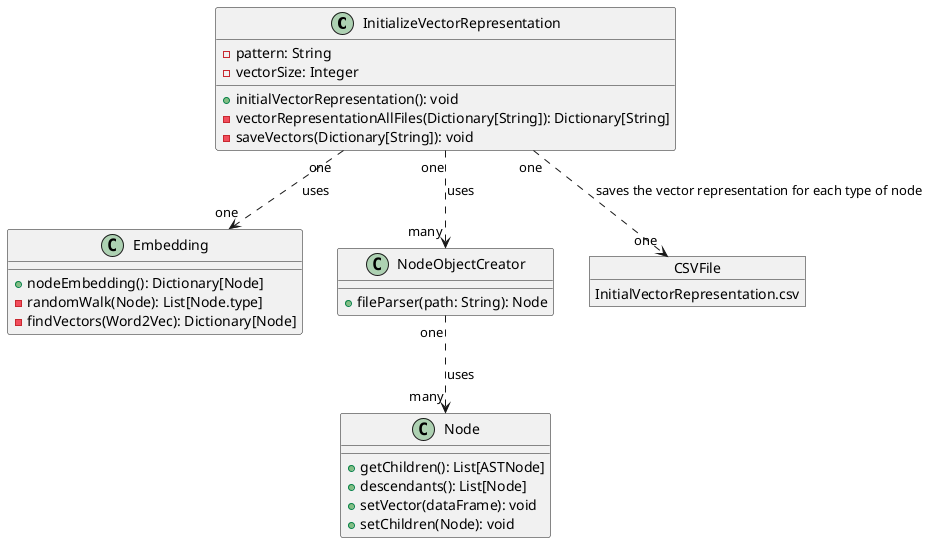 @startuml Initial_vector_representation-model

class InitializeVectorRepresentation {
    - pattern: String
    - vectorSize: Integer
    + initialVectorRepresentation(): void
    - vectorRepresentationAllFiles(Dictionary[String]): Dictionary[String]
    - saveVectors(Dictionary[String]): void
}


class Embedding {
    + nodeEmbedding(): Dictionary[Node]
    - randomWalk(Node): List[Node.type]
    - findVectors(Word2Vec): Dictionary[Node]
}

class Node {

    + getChildren(): List[ASTNode]
    + descendants(): List[Node]
    + setVector(dataFrame): void
    + setChildren(Node): void
}


class NodeObjectCreator {
    + fileParser(path: String): Node
}

object CSVFile {
    InitialVectorRepresentation.csv
}


InitializeVectorRepresentation "one" ..> "one" Embedding : uses
InitializeVectorRepresentation "one" ..> "many" NodeObjectCreator : uses
NodeObjectCreator "one"..> "many" Node : uses

InitializeVectorRepresentation "one" ..> "one" CSVFile: saves the vector representation for each type of node


@enduml